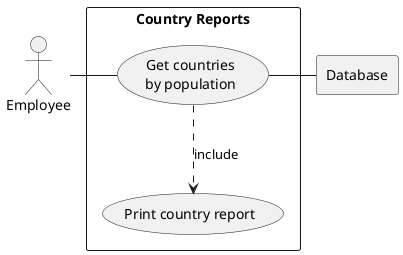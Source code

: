 @startuml

actor EMP as "Employee"

rectangle Database

rectangle "Country Reports" {
    usecase UC4 as "Get countries
    by population"

    usecase UCa as "Print country report"

    EMP - UC4
    UC4 ..> UCa : include
    UC4 - Database
}

@enduml